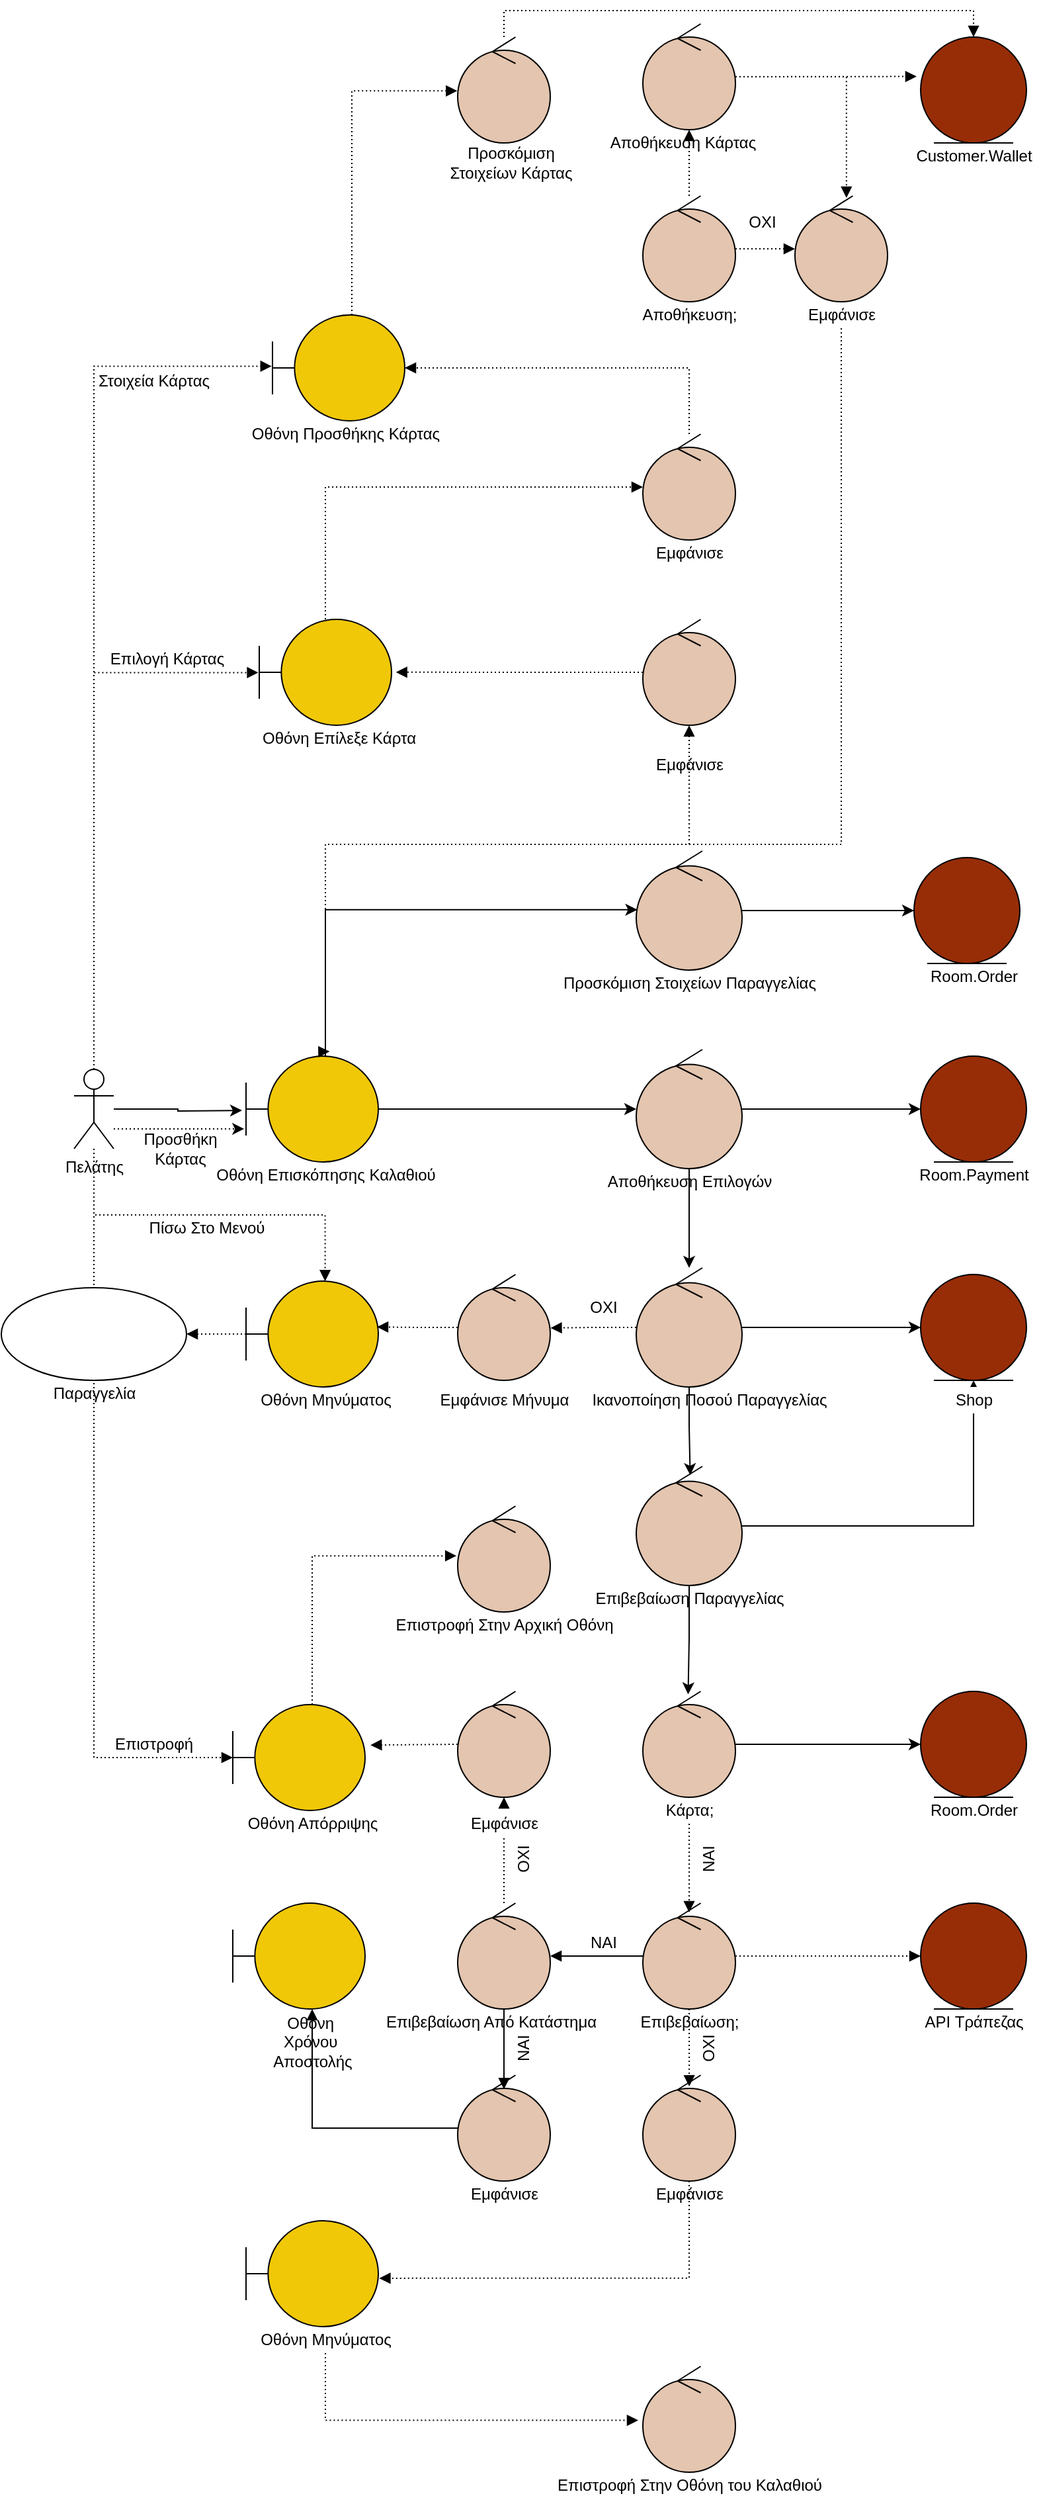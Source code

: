 <mxfile version="18.1.2" type="device"><diagram name="Page-1" id="e7e014a7-5840-1c2e-5031-d8a46d1fe8dd"><mxGraphModel dx="2015" dy="3274" grid="1" gridSize="10" guides="1" tooltips="1" connect="1" arrows="1" fold="1" page="1" pageScale="1" pageWidth="1169" pageHeight="1654" background="none" math="0" shadow="0"><root><mxCell id="0"/><mxCell id="1" parent="0"/><mxCell id="04E4SRIggmz-aLN8vZcn-55" style="edgeStyle=orthogonalEdgeStyle;rounded=0;orthogonalLoop=1;jettySize=auto;html=1;entryX=0.5;entryY=0.087;entryDx=0;entryDy=0;entryPerimeter=0;endArrow=block;endFill=1;startArrow=none;dashed=1;dashPattern=1 2;" parent="1" source="04E4SRIggmz-aLN8vZcn-44" target="04E4SRIggmz-aLN8vZcn-28" edge="1"><mxGeometry relative="1" as="geometry"/></mxCell><mxCell id="04E4SRIggmz-aLN8vZcn-10" style="edgeStyle=orthogonalEdgeStyle;rounded=0;orthogonalLoop=1;jettySize=auto;html=1;" parent="1" source="R5WM7lunHIKPKn6GUqSS-1" edge="1"><mxGeometry relative="1" as="geometry"><mxPoint x="167" y="261" as="targetPoint"/></mxGeometry></mxCell><mxCell id="04E4SRIggmz-aLN8vZcn-50" style="edgeStyle=orthogonalEdgeStyle;rounded=0;orthogonalLoop=1;jettySize=auto;html=1;entryX=0.598;entryY=0.002;entryDx=0;entryDy=0;entryPerimeter=0;dashed=1;endArrow=block;endFill=1;dashPattern=1 2;jumpStyle=arc;" parent="1" source="R5WM7lunHIKPKn6GUqSS-1" target="04E4SRIggmz-aLN8vZcn-8" edge="1"><mxGeometry relative="1" as="geometry"><Array as="points"><mxPoint x="55" y="340"/><mxPoint x="230" y="340"/></Array></mxGeometry></mxCell><mxCell id="04E4SRIggmz-aLN8vZcn-94" style="edgeStyle=orthogonalEdgeStyle;rounded=0;jumpStyle=arc;orthogonalLoop=1;jettySize=auto;html=1;dashed=1;dashPattern=1 2;endArrow=block;endFill=1;" parent="1" source="R5WM7lunHIKPKn6GUqSS-1" target="04E4SRIggmz-aLN8vZcn-74" edge="1"><mxGeometry relative="1" as="geometry"><Array as="points"><mxPoint x="55" y="750"/></Array></mxGeometry></mxCell><mxCell id="04E4SRIggmz-aLN8vZcn-109" style="edgeStyle=orthogonalEdgeStyle;rounded=0;jumpStyle=arc;orthogonalLoop=1;jettySize=auto;html=1;entryX=-0.007;entryY=0.503;entryDx=0;entryDy=0;entryPerimeter=0;dashed=1;dashPattern=1 2;endArrow=block;endFill=1;" parent="1" source="R5WM7lunHIKPKn6GUqSS-1" target="04E4SRIggmz-aLN8vZcn-103" edge="1"><mxGeometry relative="1" as="geometry"><Array as="points"><mxPoint x="55" y="-70"/></Array></mxGeometry></mxCell><mxCell id="04E4SRIggmz-aLN8vZcn-115" style="edgeStyle=orthogonalEdgeStyle;rounded=0;jumpStyle=arc;orthogonalLoop=1;jettySize=auto;html=1;entryX=-0.006;entryY=0.484;entryDx=0;entryDy=0;entryPerimeter=0;dashed=1;dashPattern=1 2;endArrow=block;endFill=1;" parent="1" source="R5WM7lunHIKPKn6GUqSS-1" target="04E4SRIggmz-aLN8vZcn-110" edge="1"><mxGeometry relative="1" as="geometry"><Array as="points"><mxPoint x="55" y="-301"/></Array></mxGeometry></mxCell><mxCell id="hCbA7IwOv0wSm5jBrx-D-7" style="edgeStyle=orthogonalEdgeStyle;rounded=0;orthogonalLoop=1;jettySize=auto;html=1;entryX=-0.014;entryY=0.687;entryDx=0;entryDy=0;entryPerimeter=0;dashed=1;dashPattern=1 2;" parent="1" source="R5WM7lunHIKPKn6GUqSS-1" target="R5WM7lunHIKPKn6GUqSS-2" edge="1"><mxGeometry relative="1" as="geometry"><Array as="points"><mxPoint x="100" y="275"/><mxPoint x="100" y="275"/></Array></mxGeometry></mxCell><mxCell id="R5WM7lunHIKPKn6GUqSS-1" value="Πελάτης" style="shape=umlActor;verticalLabelPosition=bottom;verticalAlign=top;html=1;" parent="1" vertex="1"><mxGeometry x="40" y="230" width="30" height="60" as="geometry"/></mxCell><mxCell id="04E4SRIggmz-aLN8vZcn-11" style="edgeStyle=orthogonalEdgeStyle;rounded=0;orthogonalLoop=1;jettySize=auto;html=1;" parent="1" source="R5WM7lunHIKPKn6GUqSS-2" target="R5WM7lunHIKPKn6GUqSS-3" edge="1"><mxGeometry relative="1" as="geometry"/></mxCell><mxCell id="04E4SRIggmz-aLN8vZcn-13" style="edgeStyle=orthogonalEdgeStyle;rounded=0;orthogonalLoop=1;jettySize=auto;html=1;entryX=0.01;entryY=0.493;entryDx=0;entryDy=0;entryPerimeter=0;jumpStyle=arc;" parent="1" source="R5WM7lunHIKPKn6GUqSS-2" target="R5WM7lunHIKPKn6GUqSS-5" edge="1"><mxGeometry relative="1" as="geometry"><mxPoint x="460" y="110" as="targetPoint"/><Array as="points"><mxPoint x="230" y="109"/></Array></mxGeometry></mxCell><mxCell id="04E4SRIggmz-aLN8vZcn-97" style="edgeStyle=orthogonalEdgeStyle;rounded=0;jumpStyle=arc;orthogonalLoop=1;jettySize=auto;html=1;dashed=1;dashPattern=1 2;endArrow=block;endFill=1;" parent="1" source="R5WM7lunHIKPKn6GUqSS-2" target="04E4SRIggmz-aLN8vZcn-96" edge="1"><mxGeometry relative="1" as="geometry"><Array as="points"><mxPoint x="230" y="60"/><mxPoint x="505" y="60"/></Array></mxGeometry></mxCell><mxCell id="R5WM7lunHIKPKn6GUqSS-2" value="" style="shape=umlBoundary;whiteSpace=wrap;html=1;fillColor=#F0C808;" parent="1" vertex="1"><mxGeometry x="170" y="220" width="100" height="80" as="geometry"/></mxCell><mxCell id="04E4SRIggmz-aLN8vZcn-12" style="edgeStyle=orthogonalEdgeStyle;rounded=0;orthogonalLoop=1;jettySize=auto;html=1;" parent="1" source="R5WM7lunHIKPKn6GUqSS-3" target="R5WM7lunHIKPKn6GUqSS-4" edge="1"><mxGeometry relative="1" as="geometry"/></mxCell><mxCell id="04E4SRIggmz-aLN8vZcn-15" style="edgeStyle=orthogonalEdgeStyle;rounded=0;orthogonalLoop=1;jettySize=auto;html=1;" parent="1" source="R5WM7lunHIKPKn6GUqSS-3" target="04E4SRIggmz-aLN8vZcn-1" edge="1"><mxGeometry relative="1" as="geometry"/></mxCell><mxCell id="R5WM7lunHIKPKn6GUqSS-3" value="" style="ellipse;shape=umlControl;whiteSpace=wrap;html=1;fillColor=#E4C5AF;" parent="1" vertex="1"><mxGeometry x="465" y="215" width="80" height="90" as="geometry"/></mxCell><mxCell id="R5WM7lunHIKPKn6GUqSS-4" value="" style="ellipse;shape=umlEntity;whiteSpace=wrap;html=1;fillColor=#972D07;" parent="1" vertex="1"><mxGeometry x="680" y="220" width="80" height="80" as="geometry"/></mxCell><mxCell id="04E4SRIggmz-aLN8vZcn-14" style="edgeStyle=orthogonalEdgeStyle;rounded=0;orthogonalLoop=1;jettySize=auto;html=1;entryX=0;entryY=0.5;entryDx=0;entryDy=0;" parent="1" source="R5WM7lunHIKPKn6GUqSS-5" target="R5WM7lunHIKPKn6GUqSS-6" edge="1"><mxGeometry relative="1" as="geometry"><mxPoint x="670" y="110" as="targetPoint"/></mxGeometry></mxCell><mxCell id="R5WM7lunHIKPKn6GUqSS-5" value="" style="ellipse;shape=umlControl;whiteSpace=wrap;html=1;fillColor=#E4C5AF;" parent="1" vertex="1"><mxGeometry x="465" y="65" width="80" height="90" as="geometry"/></mxCell><mxCell id="R5WM7lunHIKPKn6GUqSS-6" value="" style="ellipse;shape=umlEntity;whiteSpace=wrap;html=1;fillColor=#972D07;" parent="1" vertex="1"><mxGeometry x="675" y="70" width="80" height="80" as="geometry"/></mxCell><mxCell id="04E4SRIggmz-aLN8vZcn-16" style="edgeStyle=orthogonalEdgeStyle;rounded=0;orthogonalLoop=1;jettySize=auto;html=1;entryX=0;entryY=0.5;entryDx=0;entryDy=0;" parent="1" source="04E4SRIggmz-aLN8vZcn-1" target="04E4SRIggmz-aLN8vZcn-6" edge="1"><mxGeometry relative="1" as="geometry"><mxPoint x="590" y="440" as="targetPoint"/></mxGeometry></mxCell><mxCell id="04E4SRIggmz-aLN8vZcn-18" style="edgeStyle=orthogonalEdgeStyle;rounded=0;orthogonalLoop=1;jettySize=auto;html=1;entryX=0.51;entryY=0.073;entryDx=0;entryDy=0;entryPerimeter=0;" parent="1" source="04E4SRIggmz-aLN8vZcn-1" target="04E4SRIggmz-aLN8vZcn-2" edge="1"><mxGeometry relative="1" as="geometry"/></mxCell><mxCell id="04E4SRIggmz-aLN8vZcn-25" style="edgeStyle=orthogonalEdgeStyle;rounded=0;orthogonalLoop=1;jettySize=auto;html=1;entryX=1.003;entryY=0.505;entryDx=0;entryDy=0;entryPerimeter=0;endArrow=block;endFill=1;dashed=1;dashPattern=1 2;" parent="1" source="04E4SRIggmz-aLN8vZcn-1" target="04E4SRIggmz-aLN8vZcn-7" edge="1"><mxGeometry relative="1" as="geometry"/></mxCell><mxCell id="04E4SRIggmz-aLN8vZcn-1" value="" style="ellipse;shape=umlControl;whiteSpace=wrap;html=1;fillColor=#E4C5AF;" parent="1" vertex="1"><mxGeometry x="465" y="380" width="80" height="90" as="geometry"/></mxCell><mxCell id="04E4SRIggmz-aLN8vZcn-17" style="edgeStyle=orthogonalEdgeStyle;rounded=0;orthogonalLoop=1;jettySize=auto;html=1;entryX=0.5;entryY=1;entryDx=0;entryDy=0;jumpStyle=arc;" parent="1" source="04E4SRIggmz-aLN8vZcn-2" target="04E4SRIggmz-aLN8vZcn-6" edge="1"><mxGeometry relative="1" as="geometry"/></mxCell><mxCell id="04E4SRIggmz-aLN8vZcn-20" style="edgeStyle=orthogonalEdgeStyle;rounded=0;orthogonalLoop=1;jettySize=auto;html=1;entryX=0.489;entryY=0.028;entryDx=0;entryDy=0;entryPerimeter=0;" parent="1" source="04E4SRIggmz-aLN8vZcn-2" target="04E4SRIggmz-aLN8vZcn-4" edge="1"><mxGeometry relative="1" as="geometry"/></mxCell><mxCell id="04E4SRIggmz-aLN8vZcn-2" value="" style="ellipse;shape=umlControl;whiteSpace=wrap;html=1;fillColor=#E4C5AF;" parent="1" vertex="1"><mxGeometry x="465" y="530" width="80" height="90" as="geometry"/></mxCell><mxCell id="04E4SRIggmz-aLN8vZcn-22" style="edgeStyle=orthogonalEdgeStyle;rounded=0;orthogonalLoop=1;jettySize=auto;html=1;entryX=0;entryY=0.5;entryDx=0;entryDy=0;" parent="1" source="04E4SRIggmz-aLN8vZcn-4" target="04E4SRIggmz-aLN8vZcn-5" edge="1"><mxGeometry relative="1" as="geometry"/></mxCell><mxCell id="04E4SRIggmz-aLN8vZcn-5" value="" style="ellipse;shape=umlEntity;whiteSpace=wrap;html=1;fillColor=#972D07;" parent="1" vertex="1"><mxGeometry x="680" y="700" width="80" height="80" as="geometry"/></mxCell><mxCell id="04E4SRIggmz-aLN8vZcn-6" value="" style="ellipse;shape=umlEntity;whiteSpace=wrap;html=1;fillColor=#972D07;" parent="1" vertex="1"><mxGeometry x="680" y="385" width="80" height="80" as="geometry"/></mxCell><mxCell id="04E4SRIggmz-aLN8vZcn-26" style="edgeStyle=orthogonalEdgeStyle;rounded=0;orthogonalLoop=1;jettySize=auto;html=1;entryX=0.99;entryY=0.433;entryDx=0;entryDy=0;entryPerimeter=0;dashed=1;endArrow=block;endFill=1;dashPattern=1 2;" parent="1" source="04E4SRIggmz-aLN8vZcn-7" target="04E4SRIggmz-aLN8vZcn-8" edge="1"><mxGeometry relative="1" as="geometry"/></mxCell><mxCell id="04E4SRIggmz-aLN8vZcn-7" value="" style="ellipse;shape=umlControl;whiteSpace=wrap;html=1;fillColor=#E4C5AF;" parent="1" vertex="1"><mxGeometry x="330" y="385" width="70" height="80" as="geometry"/></mxCell><mxCell id="04E4SRIggmz-aLN8vZcn-27" style="edgeStyle=orthogonalEdgeStyle;rounded=0;orthogonalLoop=1;jettySize=auto;html=1;entryX=1;entryY=0.5;entryDx=0;entryDy=0;dashed=1;endArrow=block;endFill=1;dashPattern=1 2;" parent="1" source="04E4SRIggmz-aLN8vZcn-8" target="04E4SRIggmz-aLN8vZcn-9" edge="1"><mxGeometry relative="1" as="geometry"/></mxCell><mxCell id="04E4SRIggmz-aLN8vZcn-8" value="" style="shape=umlBoundary;whiteSpace=wrap;html=1;fillColor=#F0C808;" parent="1" vertex="1"><mxGeometry x="170" y="390" width="100" height="80" as="geometry"/></mxCell><mxCell id="04E4SRIggmz-aLN8vZcn-9" value="" style="ellipse;whiteSpace=wrap;html=1;" parent="1" vertex="1"><mxGeometry x="-15" y="395" width="140" height="70" as="geometry"/></mxCell><mxCell id="04E4SRIggmz-aLN8vZcn-58" style="edgeStyle=orthogonalEdgeStyle;rounded=0;orthogonalLoop=1;jettySize=auto;html=1;endArrow=block;endFill=1;" parent="1" source="04E4SRIggmz-aLN8vZcn-28" target="04E4SRIggmz-aLN8vZcn-30" edge="1"><mxGeometry relative="1" as="geometry"/></mxCell><mxCell id="04E4SRIggmz-aLN8vZcn-67" style="edgeStyle=orthogonalEdgeStyle;rounded=0;orthogonalLoop=1;jettySize=auto;html=1;entryX=0;entryY=0.5;entryDx=0;entryDy=0;endArrow=block;endFill=1;dashed=1;dashPattern=1 2;" parent="1" source="04E4SRIggmz-aLN8vZcn-28" target="04E4SRIggmz-aLN8vZcn-29" edge="1"><mxGeometry relative="1" as="geometry"/></mxCell><mxCell id="04E4SRIggmz-aLN8vZcn-84" style="edgeStyle=orthogonalEdgeStyle;rounded=0;jumpStyle=arc;orthogonalLoop=1;jettySize=auto;html=1;entryX=0.501;entryY=0.107;entryDx=0;entryDy=0;entryPerimeter=0;dashed=1;dashPattern=1 2;endArrow=block;endFill=1;" parent="1" source="04E4SRIggmz-aLN8vZcn-28" target="04E4SRIggmz-aLN8vZcn-82" edge="1"><mxGeometry relative="1" as="geometry"/></mxCell><mxCell id="04E4SRIggmz-aLN8vZcn-28" value="" style="ellipse;shape=umlControl;whiteSpace=wrap;html=1;fillColor=#E4C5AF;" parent="1" vertex="1"><mxGeometry x="470" y="860" width="70" height="80" as="geometry"/></mxCell><mxCell id="04E4SRIggmz-aLN8vZcn-29" value="" style="ellipse;shape=umlEntity;whiteSpace=wrap;html=1;fillColor=#972D07;" parent="1" vertex="1"><mxGeometry x="680" y="860" width="80" height="80" as="geometry"/></mxCell><mxCell id="04E4SRIggmz-aLN8vZcn-61" style="edgeStyle=orthogonalEdgeStyle;rounded=0;orthogonalLoop=1;jettySize=auto;html=1;entryX=0.5;entryY=0.133;entryDx=0;entryDy=0;entryPerimeter=0;endArrow=block;endFill=1;" parent="1" source="04E4SRIggmz-aLN8vZcn-30" target="04E4SRIggmz-aLN8vZcn-59" edge="1"><mxGeometry relative="1" as="geometry"/></mxCell><mxCell id="04E4SRIggmz-aLN8vZcn-71" style="edgeStyle=orthogonalEdgeStyle;rounded=0;orthogonalLoop=1;jettySize=auto;html=1;endArrow=block;endFill=1;dashed=1;dashPattern=1 2;" parent="1" source="04E4SRIggmz-aLN8vZcn-30" target="04E4SRIggmz-aLN8vZcn-68" edge="1"><mxGeometry relative="1" as="geometry"/></mxCell><mxCell id="04E4SRIggmz-aLN8vZcn-30" value="" style="ellipse;shape=umlControl;whiteSpace=wrap;html=1;fillColor=#E4C5AF;" parent="1" vertex="1"><mxGeometry x="330" y="860" width="70" height="80" as="geometry"/></mxCell><mxCell id="04E4SRIggmz-aLN8vZcn-31" value="" style="shape=umlBoundary;whiteSpace=wrap;html=1;fillColor=#F0C808;" parent="1" vertex="1"><mxGeometry x="160" y="860" width="100" height="80" as="geometry"/></mxCell><mxCell id="04E4SRIggmz-aLN8vZcn-32" value="&lt;span style=&quot;&quot;&gt;Οθόνη Μηνύματος&lt;/span&gt;" style="text;html=1;align=center;verticalAlign=middle;resizable=0;points=[];autosize=1;strokeColor=none;fillColor=none;" parent="1" vertex="1"><mxGeometry x="175" y="470" width="110" height="20" as="geometry"/></mxCell><mxCell id="04E4SRIggmz-aLN8vZcn-33" value="&lt;span style=&quot;&quot;&gt;Εμφάνισε Μήνυμα&lt;/span&gt;" style="text;html=1;align=center;verticalAlign=middle;resizable=0;points=[];autosize=1;strokeColor=none;fillColor=none;" parent="1" vertex="1"><mxGeometry x="310" y="470" width="110" height="20" as="geometry"/></mxCell><mxCell id="04E4SRIggmz-aLN8vZcn-34" value="&lt;span style=&quot;&quot;&gt;Παραγγελία&lt;/span&gt;" style="text;html=1;align=center;verticalAlign=middle;resizable=0;points=[];autosize=1;strokeColor=none;fillColor=none;" parent="1" vertex="1"><mxGeometry x="15" y="465" width="80" height="20" as="geometry"/></mxCell><mxCell id="04E4SRIggmz-aLN8vZcn-35" value="&lt;span style=&quot;&quot;&gt;Οθόνη Επισκόπησης Καλαθιού&lt;/span&gt;" style="text;html=1;align=center;verticalAlign=middle;resizable=0;points=[];autosize=1;strokeColor=none;fillColor=none;" parent="1" vertex="1"><mxGeometry x="140" y="300" width="180" height="20" as="geometry"/></mxCell><mxCell id="04E4SRIggmz-aLN8vZcn-36" value="&lt;span style=&quot;&quot;&gt;Προσκόμιση Στοιχείων Παραγγελίας&lt;/span&gt;" style="text;html=1;align=center;verticalAlign=middle;resizable=0;points=[];autosize=1;strokeColor=none;fillColor=none;" parent="1" vertex="1"><mxGeometry x="400" y="155" width="210" height="20" as="geometry"/></mxCell><mxCell id="04E4SRIggmz-aLN8vZcn-37" value="&lt;span style=&quot;&quot;&gt;Room.Order&lt;/span&gt;" style="text;html=1;align=center;verticalAlign=middle;resizable=0;points=[];autosize=1;strokeColor=none;fillColor=none;" parent="1" vertex="1"><mxGeometry x="680" y="150" width="80" height="20" as="geometry"/></mxCell><mxCell id="04E4SRIggmz-aLN8vZcn-38" value="&lt;span style=&quot;&quot;&gt;Room.Payment&lt;/span&gt;" style="text;html=1;align=center;verticalAlign=middle;resizable=0;points=[];autosize=1;strokeColor=none;fillColor=none;" parent="1" vertex="1"><mxGeometry x="670" y="300" width="100" height="20" as="geometry"/></mxCell><mxCell id="04E4SRIggmz-aLN8vZcn-39" value="&lt;span style=&quot;&quot;&gt;Αποθήκευση Eπιλογών&lt;/span&gt;" style="text;html=1;align=center;verticalAlign=middle;resizable=0;points=[];autosize=1;strokeColor=none;fillColor=none;" parent="1" vertex="1"><mxGeometry x="435" y="305" width="140" height="20" as="geometry"/></mxCell><mxCell id="04E4SRIggmz-aLN8vZcn-41" value="&lt;span style=&quot;&quot;&gt;Ικανοποίηση Ποσού Παραγγελίας&lt;/span&gt;" style="text;html=1;align=center;verticalAlign=middle;resizable=0;points=[];autosize=1;strokeColor=none;fillColor=none;" parent="1" vertex="1"><mxGeometry x="425" y="470" width="190" height="20" as="geometry"/></mxCell><mxCell id="04E4SRIggmz-aLN8vZcn-42" value="&lt;span style=&quot;&quot;&gt;Shop&lt;/span&gt;" style="text;html=1;align=center;verticalAlign=middle;resizable=0;points=[];autosize=1;strokeColor=none;fillColor=default;" parent="1" vertex="1"><mxGeometry x="700" y="470" width="40" height="20" as="geometry"/></mxCell><mxCell id="04E4SRIggmz-aLN8vZcn-43" value="&lt;span style=&quot;&quot;&gt;Επιβεβαίωση Παραγγελίας&lt;/span&gt;" style="text;html=1;align=center;verticalAlign=middle;resizable=0;points=[];autosize=1;strokeColor=none;fillColor=none;" parent="1" vertex="1"><mxGeometry x="425" y="620" width="160" height="20" as="geometry"/></mxCell><mxCell id="04E4SRIggmz-aLN8vZcn-45" value="&lt;span style=&quot;&quot;&gt;Room.Order&lt;/span&gt;" style="text;html=1;align=center;verticalAlign=middle;resizable=0;points=[];autosize=1;strokeColor=none;fillColor=none;" parent="1" vertex="1"><mxGeometry x="680" y="780" width="80" height="20" as="geometry"/></mxCell><mxCell id="04E4SRIggmz-aLN8vZcn-48" value="&lt;span style=&quot;&quot;&gt;API Τράπεζας&lt;/span&gt;" style="text;html=1;align=center;verticalAlign=middle;resizable=0;points=[];autosize=1;strokeColor=none;fillColor=none;" parent="1" vertex="1"><mxGeometry x="675" y="940" width="90" height="20" as="geometry"/></mxCell><mxCell id="04E4SRIggmz-aLN8vZcn-49" value="OXI" style="text;html=1;align=center;verticalAlign=middle;resizable=0;points=[];autosize=1;strokeColor=none;fillColor=none;" parent="1" vertex="1"><mxGeometry x="420" y="400" width="40" height="20" as="geometry"/></mxCell><mxCell id="04E4SRIggmz-aLN8vZcn-53" value="&lt;span style=&quot;&quot;&gt;Επιβεβαίωση;&lt;/span&gt;" style="text;html=1;align=center;verticalAlign=middle;resizable=0;points=[];autosize=1;strokeColor=none;fillColor=none;" parent="1" vertex="1"><mxGeometry x="460" y="940" width="90" height="20" as="geometry"/></mxCell><mxCell id="04E4SRIggmz-aLN8vZcn-56" value="" style="edgeStyle=orthogonalEdgeStyle;rounded=0;orthogonalLoop=1;jettySize=auto;html=1;entryX=0.5;entryY=0.087;entryDx=0;entryDy=0;entryPerimeter=0;endArrow=none;endFill=1;" parent="1" source="04E4SRIggmz-aLN8vZcn-4" target="04E4SRIggmz-aLN8vZcn-44" edge="1"><mxGeometry relative="1" as="geometry"><mxPoint x="505" y="780" as="sourcePoint"/><mxPoint x="505" y="866.96" as="targetPoint"/></mxGeometry></mxCell><mxCell id="04E4SRIggmz-aLN8vZcn-44" value="Κάρτα;" style="text;html=1;align=center;verticalAlign=middle;resizable=0;points=[];autosize=1;strokeColor=none;fillColor=default;" parent="1" vertex="1"><mxGeometry x="480" y="780" width="50" height="20" as="geometry"/></mxCell><mxCell id="04E4SRIggmz-aLN8vZcn-4" value="" style="ellipse;shape=umlControl;whiteSpace=wrap;html=1;fillColor=#E4C5AF;" parent="1" vertex="1"><mxGeometry x="470" y="700" width="70" height="80" as="geometry"/></mxCell><mxCell id="04E4SRIggmz-aLN8vZcn-57" value="&lt;span style=&quot;&quot;&gt;Επιβεβαίωση Από Κατάστημα&lt;/span&gt;" style="text;html=1;align=center;verticalAlign=middle;resizable=0;points=[];autosize=1;strokeColor=none;fillColor=none;" parent="1" vertex="1"><mxGeometry x="270" y="940" width="170" height="20" as="geometry"/></mxCell><mxCell id="04E4SRIggmz-aLN8vZcn-66" style="edgeStyle=orthogonalEdgeStyle;rounded=0;orthogonalLoop=1;jettySize=auto;html=1;entryX=0.5;entryY=0;entryDx=0;entryDy=0;entryPerimeter=0;endArrow=block;endFill=1;jumpStyle=arc;" parent="1" source="04E4SRIggmz-aLN8vZcn-59" target="04E4SRIggmz-aLN8vZcn-65" edge="1"><mxGeometry relative="1" as="geometry"><Array as="points"><mxPoint x="220" y="1030"/><mxPoint x="220" y="940"/></Array></mxGeometry></mxCell><mxCell id="04E4SRIggmz-aLN8vZcn-59" value="" style="ellipse;shape=umlControl;whiteSpace=wrap;html=1;fillColor=#E4C5AF;" parent="1" vertex="1"><mxGeometry x="330" y="990" width="70" height="80" as="geometry"/></mxCell><mxCell id="04E4SRIggmz-aLN8vZcn-60" value="Εμφάνισε" style="text;html=1;align=center;verticalAlign=middle;resizable=0;points=[];autosize=1;strokeColor=none;fillColor=none;" parent="1" vertex="1"><mxGeometry x="330" y="1070" width="70" height="20" as="geometry"/></mxCell><mxCell id="04E4SRIggmz-aLN8vZcn-62" value="ΝΑΙ" style="text;html=1;align=center;verticalAlign=middle;resizable=0;points=[];autosize=1;strokeColor=none;fillColor=none;rotation=-90;" parent="1" vertex="1"><mxGeometry x="360" y="960" width="40" height="20" as="geometry"/></mxCell><mxCell id="04E4SRIggmz-aLN8vZcn-63" value="ΝΑΙ" style="text;html=1;align=center;verticalAlign=middle;resizable=0;points=[];autosize=1;strokeColor=none;fillColor=none;" parent="1" vertex="1"><mxGeometry x="420" y="880" width="40" height="20" as="geometry"/></mxCell><mxCell id="04E4SRIggmz-aLN8vZcn-64" value="ΝΑΙ" style="text;html=1;align=center;verticalAlign=middle;resizable=0;points=[];autosize=1;strokeColor=none;fillColor=none;rotation=-90;" parent="1" vertex="1"><mxGeometry x="500" y="817" width="40" height="20" as="geometry"/></mxCell><mxCell id="04E4SRIggmz-aLN8vZcn-65" value="Οθόνη&amp;nbsp;&lt;br&gt;Χρόνου&amp;nbsp;&lt;br&gt;Αποστολής" style="text;html=1;align=center;verticalAlign=middle;resizable=0;points=[];autosize=1;strokeColor=none;fillColor=none;" parent="1" vertex="1"><mxGeometry x="180" y="940" width="80" height="50" as="geometry"/></mxCell><mxCell id="04E4SRIggmz-aLN8vZcn-76" style="edgeStyle=orthogonalEdgeStyle;rounded=0;jumpStyle=arc;orthogonalLoop=1;jettySize=auto;html=1;entryX=1.041;entryY=0.383;entryDx=0;entryDy=0;entryPerimeter=0;endArrow=block;endFill=1;dashed=1;dashPattern=1 2;" parent="1" source="04E4SRIggmz-aLN8vZcn-68" target="04E4SRIggmz-aLN8vZcn-74" edge="1"><mxGeometry relative="1" as="geometry"/></mxCell><mxCell id="04E4SRIggmz-aLN8vZcn-68" value="" style="ellipse;shape=umlControl;whiteSpace=wrap;html=1;fillColor=#E4C5AF;" parent="1" vertex="1"><mxGeometry x="330" y="700" width="70" height="80" as="geometry"/></mxCell><mxCell id="04E4SRIggmz-aLN8vZcn-72" value="Εμφάνισε" style="text;html=1;align=center;verticalAlign=middle;resizable=0;points=[];autosize=1;strokeColor=none;fillColor=default;" parent="1" vertex="1"><mxGeometry x="330" y="790" width="70" height="20" as="geometry"/></mxCell><mxCell id="04E4SRIggmz-aLN8vZcn-78" style="edgeStyle=orthogonalEdgeStyle;rounded=0;jumpStyle=arc;orthogonalLoop=1;jettySize=auto;html=1;entryX=-0.013;entryY=0.47;entryDx=0;entryDy=0;entryPerimeter=0;endArrow=block;endFill=1;dashed=1;dashPattern=1 2;" parent="1" source="04E4SRIggmz-aLN8vZcn-74" target="04E4SRIggmz-aLN8vZcn-77" edge="1"><mxGeometry relative="1" as="geometry"><Array as="points"><mxPoint x="220" y="598"/></Array></mxGeometry></mxCell><mxCell id="04E4SRIggmz-aLN8vZcn-74" value="" style="shape=umlBoundary;whiteSpace=wrap;html=1;fillColor=#F0C808;" parent="1" vertex="1"><mxGeometry x="160" y="710" width="100" height="80" as="geometry"/></mxCell><mxCell id="04E4SRIggmz-aLN8vZcn-75" value="Οθόνη Απόρριψης" style="text;html=1;align=center;verticalAlign=middle;resizable=0;points=[];autosize=1;strokeColor=none;fillColor=none;" parent="1" vertex="1"><mxGeometry x="165" y="790" width="110" height="20" as="geometry"/></mxCell><mxCell id="04E4SRIggmz-aLN8vZcn-77" value="" style="ellipse;shape=umlControl;whiteSpace=wrap;html=1;fillColor=#E4C5AF;" parent="1" vertex="1"><mxGeometry x="330" y="560" width="70" height="80" as="geometry"/></mxCell><mxCell id="04E4SRIggmz-aLN8vZcn-79" value="Επιστροφή Στην Αρχική Οθόνη" style="text;html=1;align=center;verticalAlign=middle;resizable=0;points=[];autosize=1;strokeColor=none;fillColor=none;" parent="1" vertex="1"><mxGeometry x="275" y="640" width="180" height="20" as="geometry"/></mxCell><mxCell id="04E4SRIggmz-aLN8vZcn-81" value="ΟΧΙ" style="text;html=1;align=center;verticalAlign=middle;resizable=0;points=[];autosize=1;strokeColor=none;fillColor=none;rotation=-90;" parent="1" vertex="1"><mxGeometry x="360" y="817" width="40" height="20" as="geometry"/></mxCell><mxCell id="04E4SRIggmz-aLN8vZcn-89" style="edgeStyle=orthogonalEdgeStyle;rounded=0;jumpStyle=arc;orthogonalLoop=1;jettySize=auto;html=1;entryX=1.007;entryY=0.543;entryDx=0;entryDy=0;entryPerimeter=0;dashed=1;dashPattern=1 2;endArrow=block;endFill=1;" parent="1" source="04E4SRIggmz-aLN8vZcn-82" target="04E4SRIggmz-aLN8vZcn-87" edge="1"><mxGeometry relative="1" as="geometry"><Array as="points"><mxPoint x="505" y="1143"/></Array></mxGeometry></mxCell><mxCell id="04E4SRIggmz-aLN8vZcn-82" value="" style="ellipse;shape=umlControl;whiteSpace=wrap;html=1;fillColor=#E4C5AF;" parent="1" vertex="1"><mxGeometry x="470" y="990" width="70" height="80" as="geometry"/></mxCell><mxCell id="04E4SRIggmz-aLN8vZcn-83" value="Εμφάνισε" style="text;html=1;align=center;verticalAlign=middle;resizable=0;points=[];autosize=1;strokeColor=none;fillColor=none;" parent="1" vertex="1"><mxGeometry x="470" y="1070" width="70" height="20" as="geometry"/></mxCell><mxCell id="04E4SRIggmz-aLN8vZcn-86" value="ΟΧΙ" style="text;html=1;align=center;verticalAlign=middle;resizable=0;points=[];autosize=1;strokeColor=none;fillColor=none;rotation=-90;" parent="1" vertex="1"><mxGeometry x="500" y="960" width="40" height="20" as="geometry"/></mxCell><mxCell id="04E4SRIggmz-aLN8vZcn-87" value="" style="shape=umlBoundary;whiteSpace=wrap;html=1;fillColor=#F0C808;" parent="1" vertex="1"><mxGeometry x="170" y="1100" width="100" height="80" as="geometry"/></mxCell><mxCell id="04E4SRIggmz-aLN8vZcn-93" style="edgeStyle=orthogonalEdgeStyle;rounded=0;jumpStyle=arc;orthogonalLoop=1;jettySize=auto;html=1;entryX=-0.05;entryY=0.51;entryDx=0;entryDy=0;entryPerimeter=0;dashed=1;dashPattern=1 2;endArrow=block;endFill=1;" parent="1" source="04E4SRIggmz-aLN8vZcn-88" target="04E4SRIggmz-aLN8vZcn-90" edge="1"><mxGeometry relative="1" as="geometry"><Array as="points"><mxPoint x="230" y="1251"/></Array></mxGeometry></mxCell><mxCell id="04E4SRIggmz-aLN8vZcn-88" value="Οθόνη Μηνύματος" style="text;html=1;align=center;verticalAlign=middle;resizable=0;points=[];autosize=1;strokeColor=none;fillColor=none;" parent="1" vertex="1"><mxGeometry x="175" y="1180" width="110" height="20" as="geometry"/></mxCell><mxCell id="04E4SRIggmz-aLN8vZcn-90" value="" style="ellipse;shape=umlControl;whiteSpace=wrap;html=1;fillColor=#E4C5AF;" parent="1" vertex="1"><mxGeometry x="470" y="1210" width="70" height="80" as="geometry"/></mxCell><mxCell id="04E4SRIggmz-aLN8vZcn-91" value="Επιστροφή Στην Οθόνη του Καλαθιού" style="text;html=1;align=center;verticalAlign=middle;resizable=0;points=[];autosize=1;strokeColor=none;fillColor=none;" parent="1" vertex="1"><mxGeometry x="395" y="1290" width="220" height="20" as="geometry"/></mxCell><mxCell id="04E4SRIggmz-aLN8vZcn-102" style="edgeStyle=orthogonalEdgeStyle;rounded=0;jumpStyle=arc;orthogonalLoop=1;jettySize=auto;html=1;dashed=1;dashPattern=1 2;endArrow=block;endFill=1;entryX=1.033;entryY=0.499;entryDx=0;entryDy=0;entryPerimeter=0;" parent="1" source="04E4SRIggmz-aLN8vZcn-96" target="04E4SRIggmz-aLN8vZcn-103" edge="1"><mxGeometry relative="1" as="geometry"><mxPoint x="420" y="-70" as="targetPoint"/></mxGeometry></mxCell><mxCell id="04E4SRIggmz-aLN8vZcn-96" value="" style="ellipse;shape=umlControl;whiteSpace=wrap;html=1;fillColor=#E4C5AF;" parent="1" vertex="1"><mxGeometry x="470" y="-110" width="70" height="80" as="geometry"/></mxCell><mxCell id="04E4SRIggmz-aLN8vZcn-98" value="Εμφάνισε" style="text;html=1;align=center;verticalAlign=middle;resizable=0;points=[];autosize=1;strokeColor=none;fillColor=none;" parent="1" vertex="1"><mxGeometry x="470" y="-10" width="70" height="20" as="geometry"/></mxCell><mxCell id="04E4SRIggmz-aLN8vZcn-101" value="Οθόνη Επίλεξε Κάρτα" style="text;html=1;align=center;verticalAlign=middle;resizable=0;points=[];autosize=1;strokeColor=none;fillColor=none;" parent="1" vertex="1"><mxGeometry x="175" y="-30" width="130" height="20" as="geometry"/></mxCell><mxCell id="04E4SRIggmz-aLN8vZcn-108" style="edgeStyle=orthogonalEdgeStyle;rounded=0;jumpStyle=arc;orthogonalLoop=1;jettySize=auto;html=1;dashed=1;dashPattern=1 2;endArrow=block;endFill=1;" parent="1" source="04E4SRIggmz-aLN8vZcn-103" target="04E4SRIggmz-aLN8vZcn-106" edge="1"><mxGeometry relative="1" as="geometry"><Array as="points"><mxPoint x="230" y="-210"/></Array></mxGeometry></mxCell><mxCell id="04E4SRIggmz-aLN8vZcn-103" value="" style="shape=umlBoundary;whiteSpace=wrap;html=1;fillColor=#F0C808;" parent="1" vertex="1"><mxGeometry x="180" y="-110" width="100" height="80" as="geometry"/></mxCell><mxCell id="04E4SRIggmz-aLN8vZcn-113" style="edgeStyle=orthogonalEdgeStyle;rounded=0;jumpStyle=arc;orthogonalLoop=1;jettySize=auto;html=1;entryX=1;entryY=0.5;entryDx=0;entryDy=0;entryPerimeter=0;dashed=1;dashPattern=1 2;endArrow=block;endFill=1;" parent="1" source="04E4SRIggmz-aLN8vZcn-106" target="04E4SRIggmz-aLN8vZcn-110" edge="1"><mxGeometry relative="1" as="geometry"><Array as="points"><mxPoint x="505" y="-300"/></Array></mxGeometry></mxCell><mxCell id="04E4SRIggmz-aLN8vZcn-106" value="" style="ellipse;shape=umlControl;whiteSpace=wrap;html=1;fillColor=#E4C5AF;" parent="1" vertex="1"><mxGeometry x="470" y="-250" width="70" height="80" as="geometry"/></mxCell><mxCell id="04E4SRIggmz-aLN8vZcn-107" value="Εμφάνισε" style="text;html=1;align=center;verticalAlign=middle;resizable=0;points=[];autosize=1;strokeColor=none;fillColor=none;" parent="1" vertex="1"><mxGeometry x="470" y="-170" width="70" height="20" as="geometry"/></mxCell><mxCell id="04E4SRIggmz-aLN8vZcn-133" style="edgeStyle=orthogonalEdgeStyle;rounded=0;jumpStyle=arc;orthogonalLoop=1;jettySize=auto;html=1;entryX=-0.005;entryY=0.508;entryDx=0;entryDy=0;entryPerimeter=0;dashed=1;dashPattern=1 2;endArrow=block;endFill=1;" parent="1" source="04E4SRIggmz-aLN8vZcn-110" target="04E4SRIggmz-aLN8vZcn-131" edge="1"><mxGeometry relative="1" as="geometry"><Array as="points"><mxPoint x="250" y="-509"/></Array></mxGeometry></mxCell><mxCell id="04E4SRIggmz-aLN8vZcn-110" value="" style="shape=umlBoundary;whiteSpace=wrap;html=1;fillColor=#F0C808;" parent="1" vertex="1"><mxGeometry x="190" y="-340" width="100" height="80" as="geometry"/></mxCell><mxCell id="04E4SRIggmz-aLN8vZcn-114" value="Οθόνη Προσθήκης Κάρτας" style="text;html=1;align=center;verticalAlign=middle;resizable=0;points=[];autosize=1;strokeColor=none;fillColor=none;" parent="1" vertex="1"><mxGeometry x="165" y="-260" width="160" height="20" as="geometry"/></mxCell><mxCell id="04E4SRIggmz-aLN8vZcn-120" style="edgeStyle=orthogonalEdgeStyle;rounded=0;jumpStyle=arc;orthogonalLoop=1;jettySize=auto;html=1;dashed=1;dashPattern=1 2;endArrow=block;endFill=1;" parent="1" source="04E4SRIggmz-aLN8vZcn-116" target="04E4SRIggmz-aLN8vZcn-118" edge="1"><mxGeometry relative="1" as="geometry"/></mxCell><mxCell id="04E4SRIggmz-aLN8vZcn-125" style="edgeStyle=orthogonalEdgeStyle;rounded=0;jumpStyle=arc;orthogonalLoop=1;jettySize=auto;html=1;dashed=1;dashPattern=1 2;endArrow=block;endFill=1;" parent="1" source="04E4SRIggmz-aLN8vZcn-116" target="04E4SRIggmz-aLN8vZcn-123" edge="1"><mxGeometry relative="1" as="geometry"/></mxCell><mxCell id="04E4SRIggmz-aLN8vZcn-116" value="" style="ellipse;shape=umlControl;whiteSpace=wrap;html=1;fillColor=#E4C5AF;" parent="1" vertex="1"><mxGeometry x="470" y="-430" width="70" height="80" as="geometry"/></mxCell><mxCell id="04E4SRIggmz-aLN8vZcn-117" value="Αποθήκευση;" style="text;html=1;align=center;verticalAlign=middle;resizable=0;points=[];autosize=1;strokeColor=none;fillColor=none;" parent="1" vertex="1"><mxGeometry x="460" y="-350" width="90" height="20" as="geometry"/></mxCell><mxCell id="04E4SRIggmz-aLN8vZcn-118" value="" style="ellipse;shape=umlControl;whiteSpace=wrap;html=1;fillColor=#E4C5AF;" parent="1" vertex="1"><mxGeometry x="585" y="-430" width="70" height="80" as="geometry"/></mxCell><mxCell id="04E4SRIggmz-aLN8vZcn-122" style="edgeStyle=orthogonalEdgeStyle;rounded=0;jumpStyle=arc;orthogonalLoop=1;jettySize=auto;html=1;entryX=0.632;entryY=-0.043;entryDx=0;entryDy=0;entryPerimeter=0;dashed=1;dashPattern=1 2;endArrow=block;endFill=1;" parent="1" source="04E4SRIggmz-aLN8vZcn-119" target="R5WM7lunHIKPKn6GUqSS-2" edge="1"><mxGeometry relative="1" as="geometry"><Array as="points"><mxPoint x="620" y="60"/><mxPoint x="230" y="60"/><mxPoint x="230" y="217"/></Array></mxGeometry></mxCell><mxCell id="04E4SRIggmz-aLN8vZcn-119" value="Εμφάνισε" style="text;html=1;align=center;verticalAlign=middle;resizable=0;points=[];autosize=1;strokeColor=none;fillColor=none;" parent="1" vertex="1"><mxGeometry x="585" y="-350" width="70" height="20" as="geometry"/></mxCell><mxCell id="04E4SRIggmz-aLN8vZcn-121" value="ΟΧΙ" style="text;html=1;align=center;verticalAlign=middle;resizable=0;points=[];autosize=1;strokeColor=none;fillColor=none;" parent="1" vertex="1"><mxGeometry x="540" y="-420" width="40" height="20" as="geometry"/></mxCell><mxCell id="04E4SRIggmz-aLN8vZcn-126" style="edgeStyle=orthogonalEdgeStyle;rounded=0;jumpStyle=arc;orthogonalLoop=1;jettySize=auto;html=1;entryX=0.556;entryY=0.019;entryDx=0;entryDy=0;entryPerimeter=0;dashed=1;dashPattern=1 2;endArrow=block;endFill=1;" parent="1" source="04E4SRIggmz-aLN8vZcn-123" target="04E4SRIggmz-aLN8vZcn-118" edge="1"><mxGeometry relative="1" as="geometry"/></mxCell><mxCell id="04E4SRIggmz-aLN8vZcn-129" style="edgeStyle=orthogonalEdgeStyle;rounded=0;jumpStyle=arc;orthogonalLoop=1;jettySize=auto;html=1;entryX=-0.038;entryY=0.372;entryDx=0;entryDy=0;entryPerimeter=0;dashed=1;dashPattern=1 2;endArrow=block;endFill=1;" parent="1" source="04E4SRIggmz-aLN8vZcn-123" target="04E4SRIggmz-aLN8vZcn-127" edge="1"><mxGeometry relative="1" as="geometry"/></mxCell><mxCell id="04E4SRIggmz-aLN8vZcn-123" value="" style="ellipse;shape=umlControl;whiteSpace=wrap;html=1;fillColor=#E4C5AF;" parent="1" vertex="1"><mxGeometry x="470" y="-560" width="70" height="80" as="geometry"/></mxCell><mxCell id="04E4SRIggmz-aLN8vZcn-124" value="Αποθήκευση Κάρτας" style="text;html=1;align=center;verticalAlign=middle;resizable=0;points=[];autosize=1;strokeColor=none;fillColor=none;" parent="1" vertex="1"><mxGeometry x="435" y="-480" width="130" height="20" as="geometry"/></mxCell><mxCell id="04E4SRIggmz-aLN8vZcn-127" value="" style="ellipse;shape=umlEntity;whiteSpace=wrap;html=1;fillColor=#972D07;" parent="1" vertex="1"><mxGeometry x="680" y="-550" width="80" height="80" as="geometry"/></mxCell><mxCell id="04E4SRIggmz-aLN8vZcn-128" value="Customer.Wallet" style="text;html=1;align=center;verticalAlign=middle;resizable=0;points=[];autosize=1;strokeColor=none;fillColor=none;" parent="1" vertex="1"><mxGeometry x="670" y="-470" width="100" height="20" as="geometry"/></mxCell><mxCell id="04E4SRIggmz-aLN8vZcn-134" style="edgeStyle=orthogonalEdgeStyle;rounded=0;jumpStyle=arc;orthogonalLoop=1;jettySize=auto;html=1;entryX=0.5;entryY=0;entryDx=0;entryDy=0;dashed=1;dashPattern=1 2;endArrow=block;endFill=1;" parent="1" source="04E4SRIggmz-aLN8vZcn-131" target="04E4SRIggmz-aLN8vZcn-127" edge="1"><mxGeometry relative="1" as="geometry"><Array as="points"><mxPoint x="365" y="-570"/><mxPoint x="720" y="-570"/></Array></mxGeometry></mxCell><mxCell id="04E4SRIggmz-aLN8vZcn-131" value="" style="ellipse;shape=umlControl;whiteSpace=wrap;html=1;fillColor=#E4C5AF;" parent="1" vertex="1"><mxGeometry x="330" y="-550" width="70" height="80" as="geometry"/></mxCell><mxCell id="04E4SRIggmz-aLN8vZcn-132" value="Προσκόμιση &lt;br&gt;Στοιχείων Κάρτας" style="text;html=1;align=center;verticalAlign=middle;resizable=0;points=[];autosize=1;strokeColor=none;fillColor=none;" parent="1" vertex="1"><mxGeometry x="315" y="-470" width="110" height="30" as="geometry"/></mxCell><mxCell id="hCbA7IwOv0wSm5jBrx-D-1" value="Πίσω Στο Μενού" style="text;html=1;align=center;verticalAlign=middle;resizable=0;points=[];autosize=1;strokeColor=none;fillColor=none;" parent="1" vertex="1"><mxGeometry x="90" y="340" width="100" height="20" as="geometry"/></mxCell><mxCell id="hCbA7IwOv0wSm5jBrx-D-2" value="Στοιχεία Κάρτας" style="text;html=1;align=center;verticalAlign=middle;resizable=0;points=[];autosize=1;strokeColor=none;fillColor=none;" parent="1" vertex="1"><mxGeometry x="50" y="-300" width="100" height="20" as="geometry"/></mxCell><mxCell id="hCbA7IwOv0wSm5jBrx-D-3" value="Επιστροφή" style="text;html=1;align=center;verticalAlign=middle;resizable=0;points=[];autosize=1;strokeColor=none;fillColor=none;" parent="1" vertex="1"><mxGeometry x="65" y="730" width="70" height="20" as="geometry"/></mxCell><mxCell id="hCbA7IwOv0wSm5jBrx-D-9" value="Προσθήκη&lt;br&gt;Κάρτας" style="text;html=1;align=center;verticalAlign=middle;resizable=0;points=[];autosize=1;strokeColor=none;fillColor=none;" parent="1" vertex="1"><mxGeometry x="85" y="275" width="70" height="30" as="geometry"/></mxCell><mxCell id="hCbA7IwOv0wSm5jBrx-D-10" value="Επιλογή Κάρτας" style="text;html=1;align=center;verticalAlign=middle;resizable=0;points=[];autosize=1;strokeColor=none;fillColor=none;" parent="1" vertex="1"><mxGeometry x="60" y="-90" width="100" height="20" as="geometry"/></mxCell></root></mxGraphModel></diagram></mxfile>